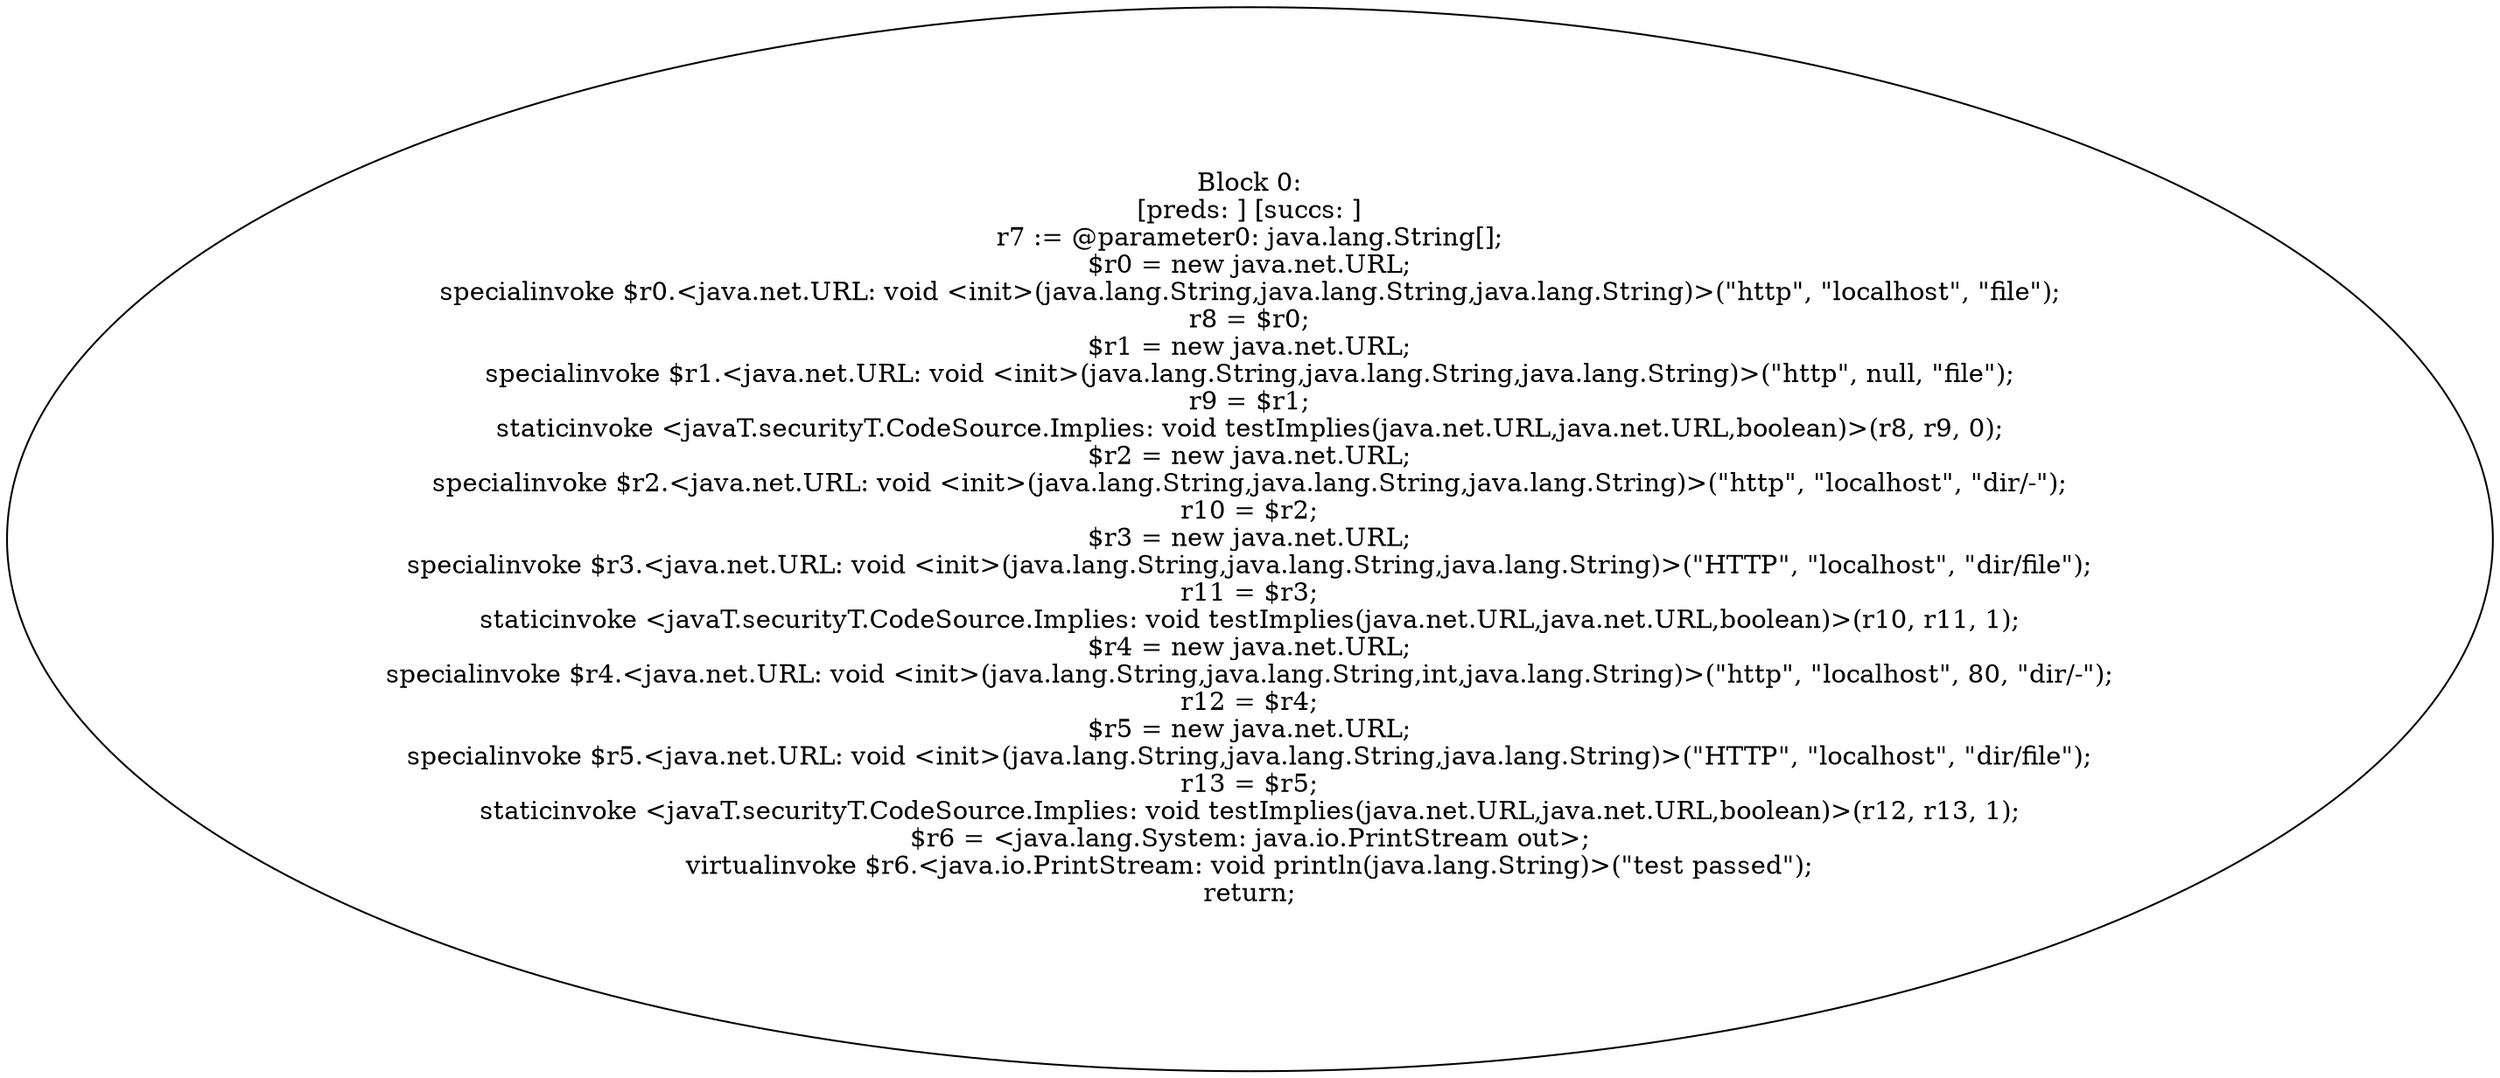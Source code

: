 digraph "unitGraph" {
    "Block 0:
[preds: ] [succs: ]
r7 := @parameter0: java.lang.String[];
$r0 = new java.net.URL;
specialinvoke $r0.<java.net.URL: void <init>(java.lang.String,java.lang.String,java.lang.String)>(\"http\", \"localhost\", \"file\");
r8 = $r0;
$r1 = new java.net.URL;
specialinvoke $r1.<java.net.URL: void <init>(java.lang.String,java.lang.String,java.lang.String)>(\"http\", null, \"file\");
r9 = $r1;
staticinvoke <javaT.securityT.CodeSource.Implies: void testImplies(java.net.URL,java.net.URL,boolean)>(r8, r9, 0);
$r2 = new java.net.URL;
specialinvoke $r2.<java.net.URL: void <init>(java.lang.String,java.lang.String,java.lang.String)>(\"http\", \"localhost\", \"dir/-\");
r10 = $r2;
$r3 = new java.net.URL;
specialinvoke $r3.<java.net.URL: void <init>(java.lang.String,java.lang.String,java.lang.String)>(\"HTTP\", \"localhost\", \"dir/file\");
r11 = $r3;
staticinvoke <javaT.securityT.CodeSource.Implies: void testImplies(java.net.URL,java.net.URL,boolean)>(r10, r11, 1);
$r4 = new java.net.URL;
specialinvoke $r4.<java.net.URL: void <init>(java.lang.String,java.lang.String,int,java.lang.String)>(\"http\", \"localhost\", 80, \"dir/-\");
r12 = $r4;
$r5 = new java.net.URL;
specialinvoke $r5.<java.net.URL: void <init>(java.lang.String,java.lang.String,java.lang.String)>(\"HTTP\", \"localhost\", \"dir/file\");
r13 = $r5;
staticinvoke <javaT.securityT.CodeSource.Implies: void testImplies(java.net.URL,java.net.URL,boolean)>(r12, r13, 1);
$r6 = <java.lang.System: java.io.PrintStream out>;
virtualinvoke $r6.<java.io.PrintStream: void println(java.lang.String)>(\"test passed\");
return;
"
}
